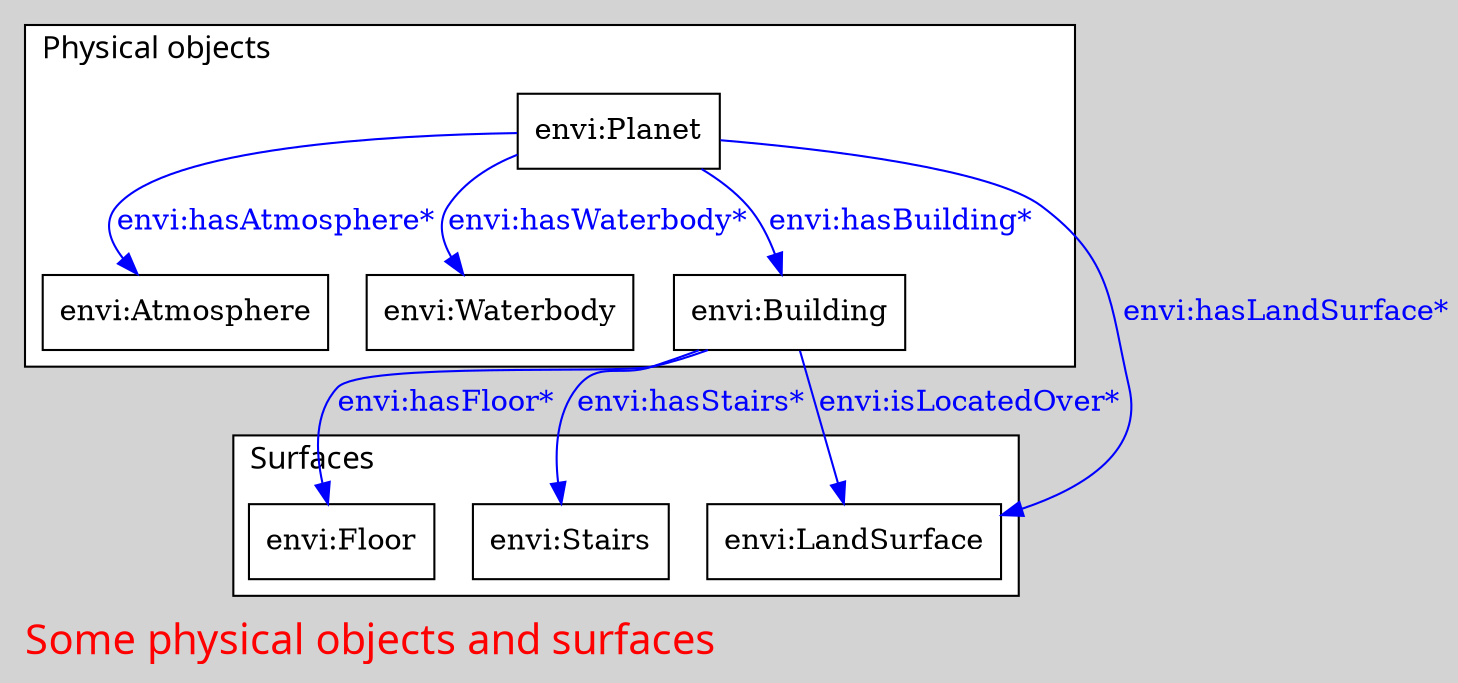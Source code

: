 digraph Proteus {
	label="Some physical objects and surfaces"
	fontname="Arial-Bold";
	labeljust=left;
	fontsize=20;
	fontcolor=red;
	bgcolor=lightgrey;
	subgraph cluster0 {
		label="Physical objects"
		fontname="Arial-Bold";
		labeljust=left;
		fontsize=15;
		fontcolor=black;
		bgcolor=white;
		"Building" [label="envi:Building", shape=box, color="0.0,0.0,0.0", fontcolor="0.0,0.0,0.0", width="1.3333", height="0.5"];
		"Atmosphere" [label="envi:Atmosphere", shape=box, color="0.0,0.0,0.0", fontcolor="0.0,0.0,0.0", width="1.5903", height="0.5"];
		"Planet" [label="envi:Planet", shape=box, color="0.0,0.0,0.0", fontcolor="0.0,0.0,0.0", width="1.1111", height="0.5"];
		"Waterbody" [label="envi:Waterbody", shape=box, color="0.0,0.0,0.0", fontcolor="0.0,0.0,0.0", width="1.5069", height="0.5"];
		{rank=same;"Building";"Atmosphere";"Waterbody"}
	}
	subgraph cluster1 {
		label="Surfaces"
		fontname="Arial-Bold";
		labeljust=left;
		fontsize=15;
		fontcolor=black;
		bgcolor=white;
		"LandSurface" [label="envi:LandSurface", shape=box, color="0.0,0.0,0.0", fontcolor="0.0,0.0,0.0", width="1.6389", height="0.5"];
		"Floor" [label="envi:Floor", shape=box, color="0.0,0.0,0.0", fontcolor="0.0,0.0,0.0", width="1.0625", height="0.5"];
		"Stairs" [label="envi:Stairs", shape=box, color="0.0,0.0,0.0", fontcolor="0.0,0.0,0.0", width="1.0625", height="0.5"];
	}
	"Building" -> "LandSurface" [style=filled, label="envi:isLocatedOver*", color="0.6666667,1.0,1.0", fontcolor="0.6666667,1.0,1.0"];
	"Building" -> "Floor" [style=filled, label="envi:hasFloor*", color="0.6666667,1.0,1.0", fontcolor="0.6666667,1.0,1.0"];
	"Building" -> "Stairs" [style=filled, label="envi:hasStairs*", color="0.6666667,1.0,1.0", fontcolor="0.6666667,1.0,1.0"];
	"Planet" -> "LandSurface" [style=filled, label="envi:hasLandSurface*", color="0.6666667,1.0,1.0", fontcolor="0.6666667,1.0,1.0"];
	"Planet" -> "Atmosphere" [style=filled, label="envi:hasAtmosphere*", color="0.6666667,1.0,1.0", fontcolor="0.6666667,1.0,1.0"];
	"Planet" -> "Waterbody" [style=filled, label="envi:hasWaterbody*", color="0.6666667,1.0,1.0", fontcolor="0.6666667,1.0,1.0"];
	"Planet" -> "Building" [style=filled, label="envi:hasBuilding*", color="0.6666667,1.0,1.0", fontcolor="0.6666667,1.0,1.0"];
}
